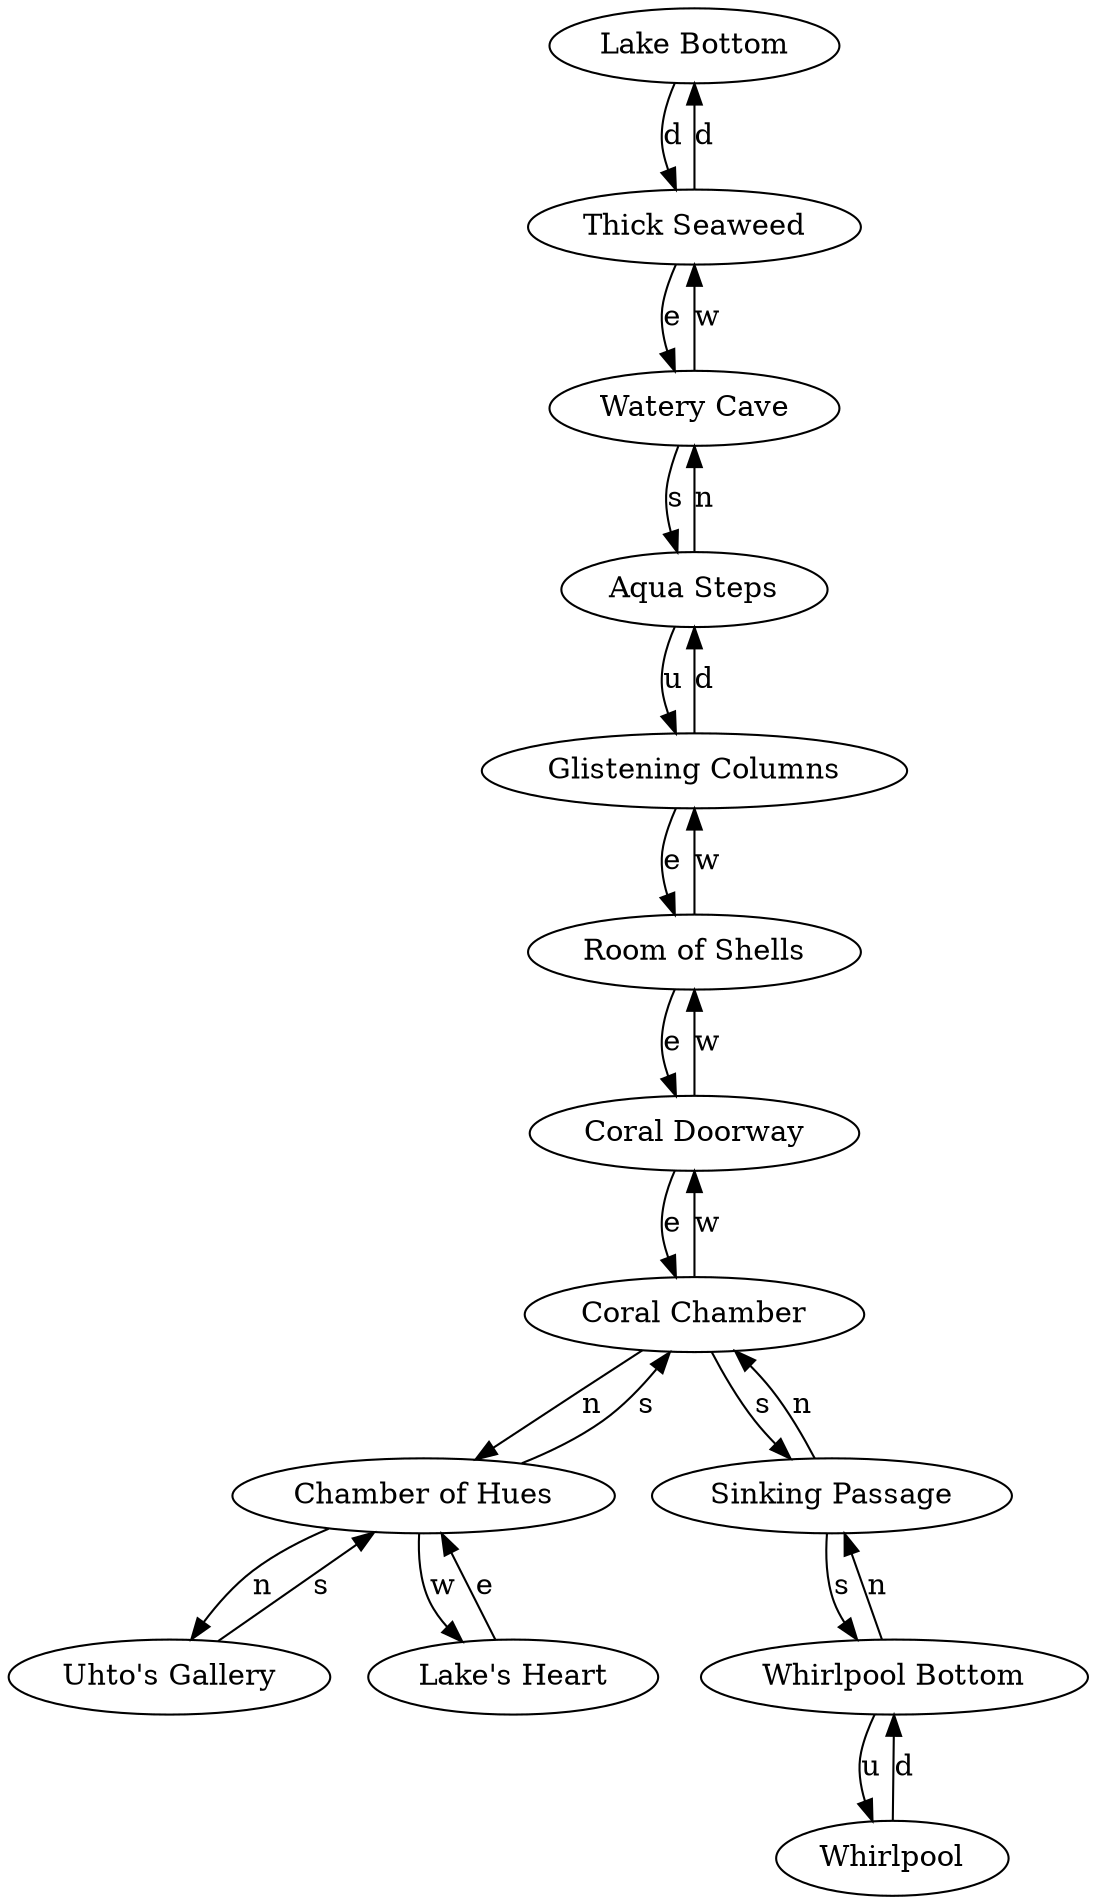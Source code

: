digraph monster {
room_57 [label="Lake Bottom"];
room_57 -> room_501 [label="d"];
room_305 [label="Uhto's Gallery"];
room_305 -> room_645 [label="s"];
room_501 [label="Thick Seaweed"];
room_501 -> room_502 [label="e"];
room_501 -> room_57 [label="d"];
room_502 [label="Watery Cave"];
room_502 -> room_503 [label="s"];
room_502 -> room_501 [label="w"];
room_503 [label="Aqua Steps"];
room_503 -> room_502 [label="n"];
room_503 -> room_504 [label="u"];
room_504 [label="Glistening Columns"];
room_504 -> room_505 [label="e"];
room_504 -> room_503 [label="d"];
room_505 [label="Room of Shells"];
room_505 -> room_506 [label="e"];
room_505 -> room_504 [label="w"];
room_506 [label="Coral Doorway"];
room_506 -> room_507 [label="e"];
room_506 -> room_505 [label="w"];
room_507 [label="Coral Chamber"];
room_507 -> room_645 [label="n"];
room_507 -> room_508 [label="s"];
room_507 -> room_506 [label="w"];
room_508 [label="Sinking Passage"];
room_508 -> room_507 [label="n"];
room_508 -> room_509 [label="s"];
room_509 [label="Whirlpool Bottom"];
room_509 -> room_508 [label="n"];
room_509 -> room_550 [label="u"];
room_550 [label="Whirlpool"];
room_550 -> room_509 [label="d"];
room_645 [label="Chamber of Hues"];
room_645 -> room_305 [label="n"];
room_645 -> room_507 [label="s"];
room_645 -> room_646 [label="w"];
room_646 [label="Lake's Heart"];
room_646 -> room_645 [label="e"];
}
